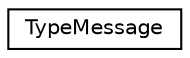 digraph "Graphical Class Hierarchy"
{
 // LATEX_PDF_SIZE
  edge [fontname="Helvetica",fontsize="10",labelfontname="Helvetica",labelfontsize="10"];
  node [fontname="Helvetica",fontsize="10",shape=record];
  rankdir="LR";
  Node0 [label="TypeMessage",height=0.2,width=0.4,color="black", fillcolor="white", style="filled",URL="$class_type_message.html",tooltip=" "];
}
